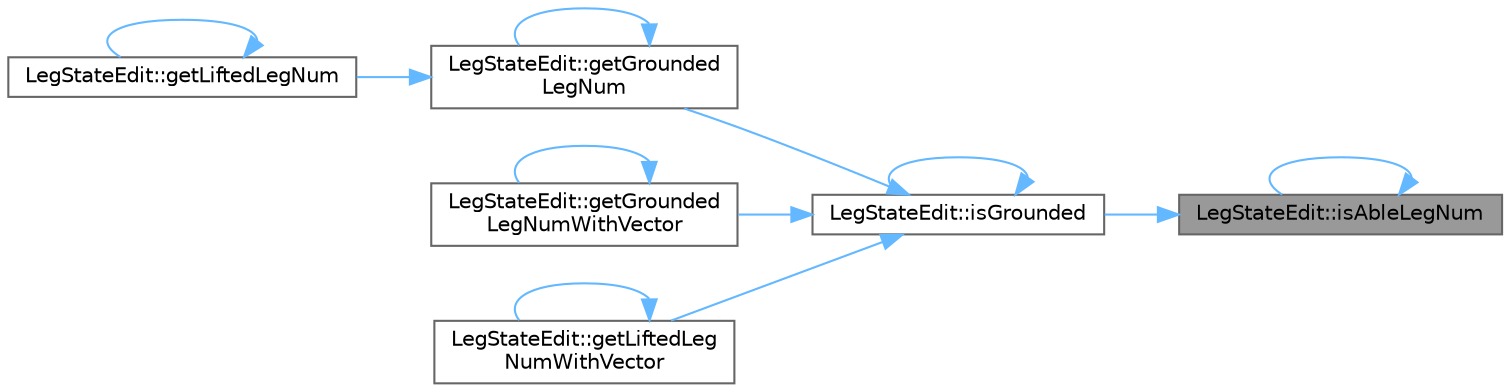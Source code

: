 digraph "LegStateEdit::isAbleLegNum"
{
 // LATEX_PDF_SIZE
  bgcolor="transparent";
  edge [fontname=Helvetica,fontsize=10,labelfontname=Helvetica,labelfontsize=10];
  node [fontname=Helvetica,fontsize=10,shape=box,height=0.2,width=0.4];
  rankdir="RL";
  Node1 [id="Node000001",label="LegStateEdit::isAbleLegNum",height=0.2,width=0.4,color="gray40", fillcolor="grey60", style="filled", fontcolor="black",tooltip="脚を表す番号は，右前脚を 0 として， 0 〜 5 の範囲．その範囲外ならばfalseを返す．"];
  Node1 -> Node1 [id="edge1_Node000001_Node000001",dir="back",color="steelblue1",style="solid",tooltip=" "];
  Node1 -> Node2 [id="edge2_Node000001_Node000002",dir="back",color="steelblue1",style="solid",tooltip=" "];
  Node2 [id="Node000002",label="LegStateEdit::isGrounded",height=0.2,width=0.4,color="grey40", fillcolor="white", style="filled",URL="$_leg_state_8h.html#a6c4d1e9f200ebdda4e76057e78026e36",tooltip="脚番号_leg_num 0 〜 5 に応じて，その脚が接地しているかを調べる． 脚は右前脚を0番として，時計回りに0,1,2,3,4,5となる．左前足が5番．"];
  Node2 -> Node3 [id="edge3_Node000002_Node000003",dir="back",color="steelblue1",style="solid",tooltip=" "];
  Node3 [id="Node000003",label="LegStateEdit::getGrounded\lLegNum",height=0.2,width=0.4,color="grey40", fillcolor="white", style="filled",URL="$_leg_state_8h.html#a980c19048c3d2431c3c22b2cc8fb2e0a",tooltip="接地している脚の本数を返す関数．"];
  Node3 -> Node3 [id="edge4_Node000003_Node000003",dir="back",color="steelblue1",style="solid",tooltip=" "];
  Node3 -> Node4 [id="edge5_Node000003_Node000004",dir="back",color="steelblue1",style="solid",tooltip=" "];
  Node4 [id="Node000004",label="LegStateEdit::getLiftedLegNum",height=0.2,width=0.4,color="grey40", fillcolor="white", style="filled",URL="$_leg_state_8h.html#a1a2770790d5219d848b95f2c18c3aacf",tooltip="遊脚している脚の本数を返す関数．"];
  Node4 -> Node4 [id="edge6_Node000004_Node000004",dir="back",color="steelblue1",style="solid",tooltip=" "];
  Node2 -> Node5 [id="edge7_Node000002_Node000005",dir="back",color="steelblue1",style="solid",tooltip=" "];
  Node5 [id="Node000005",label="LegStateEdit::getGrounded\lLegNumWithVector",height=0.2,width=0.4,color="grey40", fillcolor="white", style="filled",URL="$_leg_state_8h.html#a5ec33ea9b1965891f16d9871171e1d8c",tooltip="接地している脚の脚番号0〜5を，引数_res_numberで参照渡しする関数"];
  Node5 -> Node5 [id="edge8_Node000005_Node000005",dir="back",color="steelblue1",style="solid",tooltip=" "];
  Node2 -> Node6 [id="edge9_Node000002_Node000006",dir="back",color="steelblue1",style="solid",tooltip=" "];
  Node6 [id="Node000006",label="LegStateEdit::getLiftedLeg\lNumWithVector",height=0.2,width=0.4,color="grey40", fillcolor="white", style="filled",URL="$_leg_state_8h.html#ac6b1980ab9f9813cc38e8915845bf987",tooltip="遊脚している脚の脚番号0〜5を，引数_res_numberで参照渡しする関数"];
  Node6 -> Node6 [id="edge10_Node000006_Node000006",dir="back",color="steelblue1",style="solid",tooltip=" "];
  Node2 -> Node2 [id="edge11_Node000002_Node000002",dir="back",color="steelblue1",style="solid",tooltip=" "];
}
